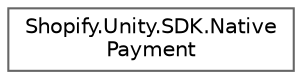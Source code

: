 digraph "Graphical Class Hierarchy"
{
 // LATEX_PDF_SIZE
  bgcolor="transparent";
  edge [fontname=Helvetica,fontsize=10,labelfontname=Helvetica,labelfontsize=10];
  node [fontname=Helvetica,fontsize=10,shape=box,height=0.2,width=0.4];
  rankdir="LR";
  Node0 [id="Node000000",label="Shopify.Unity.SDK.Native\lPayment",height=0.2,width=0.4,color="grey40", fillcolor="white", style="filled",URL="$class_shopify_1_1_unity_1_1_s_d_k_1_1_native_payment.html",tooltip=" "];
}
